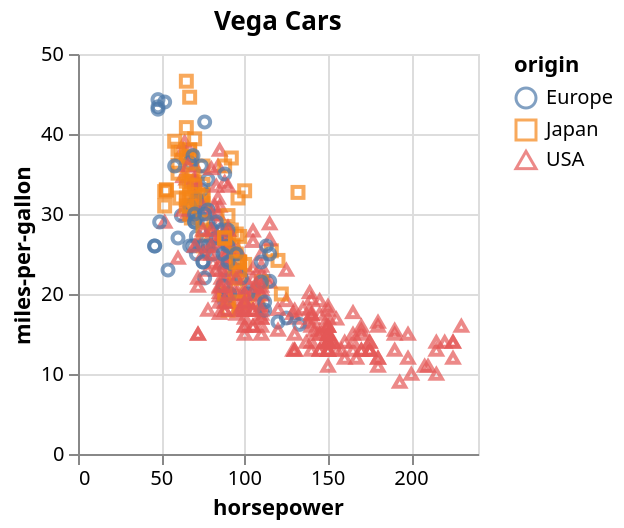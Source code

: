 {"data":{"values":[{"origin":"USA","year":"1982-01-01","acceleration":19.4,"weight-in-lbs":2720,"horsepower":82,"displacement":119,"cylinders":4,"miles-per-gallon":31,"name":"chevy s-10"},{"origin":"USA","year":"1982-01-01","acceleration":18.6,"weight-in-lbs":2625,"horsepower":79,"displacement":120,"cylinders":4,"miles-per-gallon":28,"name":"ford ranger"},{"origin":"USA","year":"1982-01-01","acceleration":11.6,"weight-in-lbs":2295,"horsepower":84,"displacement":135,"cylinders":4,"miles-per-gallon":32,"name":"dodge rampage"},{"origin":"Europe","year":"1982-01-01","acceleration":24.6,"weight-in-lbs":2130,"horsepower":52,"displacement":97,"cylinders":4,"miles-per-gallon":44,"name":"vw pickup"},{"origin":"USA","year":"1982-01-01","acceleration":15.6,"weight-in-lbs":2790,"horsepower":86,"displacement":140,"cylinders":4,"miles-per-gallon":27,"name":"ford mustang gl"},{"origin":"USA","year":"1982-01-01","acceleration":17.3,"weight-in-lbs":2950,"horsepower":90,"displacement":151,"cylinders":4,"miles-per-gallon":27,"name":"chevrolet camaro"},{"origin":"USA","year":"1982-01-01","acceleration":13,"weight-in-lbs":2370,"horsepower":84,"displacement":135,"cylinders":4,"miles-per-gallon":36,"name":"dodge charger 2.2"},{"origin":"Japan","year":"1982-01-01","acceleration":13.9,"weight-in-lbs":2665,"horsepower":96,"displacement":144,"cylinders":4,"miles-per-gallon":32,"name":"toyota celica gt"},{"origin":"USA","year":"1982-01-01","acceleration":14.7,"weight-in-lbs":2835,"horsepower":112,"displacement":232,"cylinders":6,"miles-per-gallon":22,"name":"ford granada l"},{"origin":"USA","year":"1982-01-01","acceleration":14.5,"weight-in-lbs":2585,"horsepower":92,"displacement":156,"cylinders":4,"miles-per-gallon":26,"name":"chrysler lebaron medallion"},{"origin":"USA","year":"1982-01-01","acceleration":17,"weight-in-lbs":3015,"horsepower":85,"displacement":262,"cylinders":6,"miles-per-gallon":38,"name":"oldsmobile cutlass ciera (diesel)"},{"origin":"USA","year":"1982-01-01","acceleration":16.4,"weight-in-lbs":2945,"horsepower":110,"displacement":181,"cylinders":6,"miles-per-gallon":25,"name":"buick century limited"},{"origin":"Japan","year":"1982-01-01","acceleration":16.2,"weight-in-lbs":1995,"horsepower":67,"displacement":91,"cylinders":4,"miles-per-gallon":38,"name":"datsun 310 gx"},{"origin":"Japan","year":"1982-01-01","acceleration":15.7,"weight-in-lbs":1965,"horsepower":67,"displacement":91,"cylinders":4,"miles-per-gallon":32,"name":"honda civic (auto)"},{"origin":"Japan","year":"1982-01-01","acceleration":15,"weight-in-lbs":1965,"horsepower":67,"displacement":91,"cylinders":4,"miles-per-gallon":38,"name":"honda civic"},{"origin":"Japan","year":"1982-01-01","acceleration":16.9,"weight-in-lbs":2245,"horsepower":70,"displacement":108,"cylinders":4,"miles-per-gallon":34,"name":"toyota corolla"},{"origin":"Japan","year":"1982-01-01","acceleration":14.5,"weight-in-lbs":2205,"horsepower":75,"displacement":107,"cylinders":4,"miles-per-gallon":36,"name":"honda Accelerationord"},{"origin":"Japan","year":"1982-01-01","acceleration":14.5,"weight-in-lbs":2160,"horsepower":88,"displacement":120,"cylinders":4,"miles-per-gallon":36,"name":"nissan stanza xe"},{"origin":"USA","year":"1982-01-01","acceleration":17.3,"weight-in-lbs":2125,"horsepower":70,"displacement":98,"cylinders":4,"miles-per-gallon":36,"name":"mercury lynx l"},{"origin":"USA","year":"1982-01-01","acceleration":14.7,"weight-in-lbs":2125,"horsepower":63,"displacement":105,"cylinders":4,"miles-per-gallon":38,"name":"plymouth horizon miser"},{"origin":"Japan","year":"1982-01-01","acceleration":17.6,"weight-in-lbs":1970,"horsepower":68,"displacement":91,"cylinders":4,"miles-per-gallon":31,"name":"mazda glc custom"},{"origin":"Japan","year":"1982-01-01","acceleration":18.2,"weight-in-lbs":2025,"horsepower":68,"displacement":91,"cylinders":4,"miles-per-gallon":37,"name":"mazda glc custom l"},{"origin":"Europe","year":"1982-01-01","acceleration":15.3,"weight-in-lbs":1980,"horsepower":74,"displacement":105,"cylinders":4,"miles-per-gallon":36,"name":"volkswagen rabbit l"},{"origin":"USA","year":"1982-01-01","acceleration":20.5,"weight-in-lbs":3035,"horsepower":"na","displacement":151,"cylinders":4,"miles-per-gallon":23,"name":"amc concord dl"},{"origin":"USA","year":"1982-01-01","acceleration":16.4,"weight-in-lbs":2865,"horsepower":92,"displacement":140,"cylinders":4,"miles-per-gallon":24,"name":"ford fairmont futura"},{"origin":"USA","year":"1982-01-01","acceleration":18,"weight-in-lbs":2735,"horsepower":90,"displacement":151,"cylinders":4,"miles-per-gallon":27,"name":"pontiac phoenix"},{"origin":"USA","year":"1982-01-01","acceleration":16,"weight-in-lbs":2525,"horsepower":84,"displacement":135,"cylinders":4,"miles-per-gallon":29,"name":"dodge aries se"},{"origin":"USA","year":"1982-01-01","acceleration":16.2,"weight-in-lbs":2575,"horsepower":85,"displacement":112,"cylinders":4,"miles-per-gallon":31,"name":"pontiac j2000 se hatchback"},{"origin":"USA","year":"1982-01-01","acceleration":18,"weight-in-lbs":2395,"horsepower":88,"displacement":112,"cylinders":4,"miles-per-gallon":34,"name":"chevrolet cavalier 2-door"},{"origin":"USA","year":"1982-01-01","acceleration":18.6,"weight-in-lbs":2640,"horsepower":88,"displacement":112,"cylinders":4,"miles-per-gallon":27,"name":"chevrolet cavalier wagon"},{"origin":"USA","year":"1982-01-01","acceleration":19.6,"weight-in-lbs":2605,"horsepower":88,"displacement":112,"cylinders":4,"miles-per-gallon":28,"name":"chevrolet cavalier"},{"origin":"USA","year":"1982-01-01","acceleration":16.6,"weight-in-lbs":3465,"horsepower":85,"displacement":225,"cylinders":6,"miles-per-gallon":17.6,"name":"chrysler lebaron salon"},{"origin":"USA","year":"1982-01-01","acceleration":17.1,"weight-in-lbs":3060,"horsepower":88,"displacement":200,"cylinders":6,"miles-per-gallon":20.2,"name":"ford granada gl"},{"origin":"USA","year":"1982-01-01","acceleration":19,"weight-in-lbs":3725,"horsepower":105,"displacement":350,"cylinders":8,"miles-per-gallon":26.6,"name":"oldsmobile cutlass ls"},{"origin":"USA","year":"1982-01-01","acceleration":15.8,"weight-in-lbs":3415,"horsepower":110,"displacement":231,"cylinders":6,"miles-per-gallon":22.4,"name":"buick century"},{"origin":"Japan","year":"1982-01-01","acceleration":13.8,"weight-in-lbs":2930,"horsepower":120,"displacement":146,"cylinders":6,"miles-per-gallon":24.2,"name":"datsun 810 maxima"},{"origin":"Japan","year":"1982-01-01","acceleration":12.6,"weight-in-lbs":2900,"horsepower":116,"displacement":168,"cylinders":6,"miles-per-gallon":25.4,"name":"toyota cressida"},{"origin":"Europe","year":"1982-01-01","acceleration":19.6,"weight-in-lbs":3160,"horsepower":76,"displacement":145,"cylinders":6,"miles-per-gallon":30.7,"name":"volvo diesel"},{"origin":"Europe","year":"1982-01-01","acceleration":15.4,"weight-in-lbs":2800,"horsepower":110,"displacement":121,"cylinders":4,"miles-per-gallon":"na","name":"saab 900s"},{"origin":"Europe","year":"1982-01-01","acceleration":20.4,"weight-in-lbs":3230,"horsepower":80,"displacement":141,"cylinders":4,"miles-per-gallon":28.1,"name":"peugeot 505s turbo diesel"},{"origin":"Japan","year":"1982-01-01","acceleration":18.3,"weight-in-lbs":2635,"horsepower":74,"displacement":120,"cylinders":4,"miles-per-gallon":31.6,"name":"mazda 626"},{"origin":"Japan","year":"1982-01-01","acceleration":14.8,"weight-in-lbs":2615,"horsepower":100,"displacement":119,"cylinders":4,"miles-per-gallon":32.9,"name":"datsun 200sx"},{"origin":"Japan","year":"1982-01-01","acceleration":16.8,"weight-in-lbs":2350,"horsepower":75,"displacement":108,"cylinders":4,"miles-per-gallon":32.4,"name":"toyota corolla"},{"origin":"Japan","year":"1982-01-01","acceleration":14.4,"weight-in-lbs":2210,"horsepower":75,"displacement":107,"cylinders":4,"miles-per-gallon":33.7,"name":"honda prelude"},{"origin":"Europe","year":"1982-01-01","acceleration":15.8,"weight-in-lbs":2320,"horsepower":"na","displacement":100,"cylinders":4,"miles-per-gallon":34.5,"name":"renault 18i"},{"origin":"Europe","year":"1982-01-01","acceleration":14.2,"weight-in-lbs":2190,"horsepower":74,"displacement":105,"cylinders":4,"miles-per-gallon":33,"name":"volkswagen jetta"},{"origin":"USA","year":"1982-01-01","acceleration":20.7,"weight-in-lbs":2380,"horsepower":65,"displacement":98,"cylinders":4,"miles-per-gallon":29.9,"name":"ford escort 2h"},{"origin":"USA","year":"1982-01-01","acceleration":16.2,"weight-in-lbs":2045,"horsepower":65,"displacement":98,"cylinders":4,"miles-per-gallon":34.4,"name":"ford escort 4w"},{"origin":"USA","year":"1982-01-01","acceleration":14.9,"weight-in-lbs":2215,"horsepower":63,"displacement":105,"cylinders":4,"miles-per-gallon":34.7,"name":"plymouth horizon 4"},{"origin":"Japan","year":"1982-01-01","acceleration":16,"weight-in-lbs":1985,"horsepower":68,"displacement":91,"cylinders":4,"miles-per-gallon":34.1,"name":"mazda glc 4"},{"origin":"Japan","year":"1982-01-01","acceleration":17.3,"weight-in-lbs":2050,"horsepower":62,"displacement":89,"cylinders":4,"miles-per-gallon":37.7,"name":"toyota tercel"},{"origin":"Japan","year":"1982-01-01","acceleration":19.4,"weight-in-lbs":1975,"horsepower":65,"displacement":85,"cylinders":4,"miles-per-gallon":37,"name":"datsun 210"},{"origin":"Japan","year":"1982-01-01","acceleration":17.8,"weight-in-lbs":2065,"horsepower":67,"displacement":97,"cylinders":4,"miles-per-gallon":32.3,"name":"subaru"},{"origin":"Japan","year":"1982-01-01","acceleration":16.1,"weight-in-lbs":1760,"horsepower":60,"displacement":81,"cylinders":4,"miles-per-gallon":35.1,"name":"honda civic 1300"},{"origin":"USA","year":"1982-01-01","acceleration":16.4,"weight-in-lbs":1875,"horsepower":64,"displacement":86,"cylinders":4,"miles-per-gallon":39,"name":"plymouth champ"},{"origin":"Japan","year":"1982-01-01","acceleration":16.9,"weight-in-lbs":1755,"horsepower":58,"displacement":79,"cylinders":4,"miles-per-gallon":39.1,"name":"toyota starlet"},{"origin":"USA","year":"1982-01-01","acceleration":12.9,"weight-in-lbs":2385,"horsepower":84,"displacement":135,"cylinders":4,"miles-per-gallon":30,"name":"plymouth reliant"},{"origin":"USA","year":"1982-01-01","acceleration":12.6,"weight-in-lbs":2725,"horsepower":110,"displacement":173,"cylinders":6,"miles-per-gallon":23.5,"name":"chevrolet citation"},{"origin":"USA","year":"1982-01-01","acceleration":14.4,"weight-in-lbs":2620,"horsepower":92,"displacement":156,"cylinders":4,"miles-per-gallon":25.8,"name":"dodge aries wagon (sw)"},{"origin":"USA","year":"1982-01-01","acceleration":16.4,"weight-in-lbs":2635,"horsepower":84,"displacement":151,"cylinders":4,"miles-per-gallon":26.6,"name":"buick skylark"},{"origin":"USA","year":"1982-01-01","acceleration":15.7,"weight-in-lbs":2490,"horsepower":84,"displacement":135,"cylinders":4,"miles-per-gallon":27.2,"name":"plymouth reliant"},{"origin":"Japan","year":"1980-01-01","acceleration":17,"weight-in-lbs":2290,"horsepower":72,"displacement":107,"cylinders":4,"miles-per-gallon":32.4,"name":"honda Accelerationord"},{"origin":"USA","year":"1980-01-01","acceleration":14.3,"weight-in-lbs":2905,"horsepower":"na","displacement":140,"cylinders":4,"miles-per-gallon":23.6,"name":"ford mustang cobra"},{"origin":"Europe","year":"1980-01-01","acceleration":15.1,"weight-in-lbs":2500,"horsepower":88,"displacement":122,"cylinders":4,"miles-per-gallon":35,"name":"triumph tr7 coupe"},{"origin":"Japan","year":"1980-01-01","acceleration":12.5,"weight-in-lbs":2420,"horsepower":100,"displacement":70,"cylinders":3,"miles-per-gallon":23.7,"name":"mazda rx-7 gs"},{"origin":"Japan","year":"1980-01-01","acceleration":11.4,"weight-in-lbs":2910,"horsepower":132,"displacement":168,"cylinders":6,"miles-per-gallon":32.7,"name":"datsun 280-zx"},{"origin":"Europe","year":"1980-01-01","acceleration":15.3,"weight-in-lbs":1845,"horsepower":62,"displacement":89,"cylinders":4,"miles-per-gallon":29.8,"name":"vokswagen rabbit"},{"origin":"Japan","year":"1980-01-01","acceleration":18,"weight-in-lbs":2145,"horsepower":67,"displacement":97,"cylinders":4,"miles-per-gallon":33.8,"name":"subaru dl"},{"origin":"Europe","year":"1980-01-01","acceleration":17.3,"weight-in-lbs":1835,"horsepower":"na","displacement":85,"cylinders":4,"miles-per-gallon":40.9,"name":"renault lecar deluxe"},{"origin":"Japan","year":"1980-01-01","acceleration":13.8,"weight-in-lbs":1850,"horsepower":67,"displacement":91,"cylinders":4,"miles-per-gallon":44.6,"name":"honda civic 1500 gl"},{"origin":"Europe","year":"1980-01-01","acceleration":21.8,"weight-in-lbs":3250,"horsepower":67,"displacement":146,"cylinders":4,"miles-per-gallon":30,"name":"mercedes-benz 240d"},{"origin":"Europe","year":"1980-01-01","acceleration":19.9,"weight-in-lbs":2950,"horsepower":67,"displacement":121,"cylinders":5,"miles-per-gallon":36.4,"name":"audi 5000s (diesel)"},{"origin":"Europe","year":"1980-01-01","acceleration":23.7,"weight-in-lbs":2335,"horsepower":48,"displacement":90,"cylinders":4,"miles-per-gallon":43.4,"name":"vw dasher (diesel)"},{"origin":"Europe","year":"1980-01-01","acceleration":21.7,"weight-in-lbs":2085,"horsepower":48,"displacement":90,"cylinders":4,"miles-per-gallon":44.3,"name":"vw rabbit c (diesel)"},{"origin":"Japan","year":"1980-01-01","acceleration":19.2,"weight-in-lbs":2110,"horsepower":65,"displacement":85,"cylinders":4,"miles-per-gallon":40.8,"name":"datsun 210"},{"origin":"USA","year":"1980-01-01","acceleration":14.4,"weight-in-lbs":2800,"horsepower":105,"displacement":156,"cylinders":4,"miles-per-gallon":27.9,"name":"dodge colt"},{"origin":"Japan","year":"1980-01-01","acceleration":17.9,"weight-in-lbs":2110,"horsepower":65,"displacement":86,"cylinders":4,"miles-per-gallon":46.6,"name":"mazda glc"},{"origin":"Japan","year":"1980-01-01","acceleration":15.2,"weight-in-lbs":2265,"horsepower":75,"displacement":108,"cylinders":4,"miles-per-gallon":32.2,"name":"toyota corolla"},{"origin":"Japan","year":"1980-01-01","acceleration":15,"weight-in-lbs":2434,"horsepower":92,"displacement":119,"cylinders":4,"miles-per-gallon":37,"name":"datsun 510 hatchback"},{"origin":"Japan","year":"1980-01-01","acceleration":17.5,"weight-in-lbs":2542,"horsepower":75,"displacement":120,"cylinders":4,"miles-per-gallon":31.3,"name":"mazda 626"},{"origin":"Japan","year":"1980-01-01","acceleration":15.5,"weight-in-lbs":2711,"horsepower":90,"displacement":134,"cylinders":4,"miles-per-gallon":29.8,"name":"toyota corona liftback"},{"origin":"Europe","year":"1980-01-01","acceleration":15.8,"weight-in-lbs":2188,"horsepower":78,"displacement":97,"cylinders":4,"miles-per-gallon":34.3,"name":"audi 4000"},{"origin":"USA","year":"1980-01-01","acceleration":18.7,"weight-in-lbs":3381,"horsepower":90,"displacement":225,"cylinders":6,"miles-per-gallon":19.1,"name":"dodge aspen"},{"origin":"USA","year":"1980-01-01","acceleration":20.1,"weight-in-lbs":3003,"horsepower":90,"displacement":151,"cylinders":4,"miles-per-gallon":24.3,"name":"amc concord"},{"origin":"USA","year":"1980-01-01","acceleration":18.1,"weight-in-lbs":2870,"horsepower":88,"displacement":140,"cylinders":4,"miles-per-gallon":26.4,"name":"ford fairmont"},{"origin":"USA","year":"1980-01-01","acceleration":16.5,"weight-in-lbs":2678,"horsepower":90,"displacement":151,"cylinders":4,"miles-per-gallon":28,"name":"chevrolet citation"},{"origin":"Japan","year":"1980-01-01","acceleration":16.4,"weight-in-lbs":2019,"horsepower":65,"displacement":86,"cylinders":4,"miles-per-gallon":37.2,"name":"datsun 310"},{"origin":"USA","year":"1980-01-01","acceleration":15.5,"weight-in-lbs":2120,"horsepower":70,"displacement":98,"cylinders":4,"miles-per-gallon":32.1,"name":"chevrolet chevette"},{"origin":"Japan","year":"1980-01-01","acceleration":18.8,"weight-in-lbs":1968,"horsepower":60,"displacement":89,"cylinders":4,"miles-per-gallon":38.1,"name":"toyota corolla tercel"},{"origin":"Europe","year":"1980-01-01","acceleration":14.7,"weight-in-lbs":2144,"horsepower":76,"displacement":98,"cylinders":4,"miles-per-gallon":41.5,"name":"vw rabbit"},{"origin":"USA","year":"1979-01-01","acceleration":13.2,"weight-in-lbs":2556,"horsepower":90,"displacement":151,"cylinders":4,"miles-per-gallon":33.5,"name":"pontiac phoenix"},{"origin":"USA","year":"1979-01-01","acceleration":12.9,"weight-in-lbs":2700,"horsepower":115,"displacement":173,"cylinders":6,"miles-per-gallon":26.8,"name":"oldsmobile omega brougham"},{"origin":"USA","year":"1979-01-01","acceleration":11.3,"weight-in-lbs":2595,"horsepower":115,"displacement":173,"cylinders":6,"miles-per-gallon":28.8,"name":"chevrolet citation"},{"origin":"USA","year":"1979-01-01","acceleration":16,"weight-in-lbs":2670,"horsepower":90,"displacement":151,"cylinders":4,"miles-per-gallon":28.4,"name":"buick skylark limited"},{"origin":"Europe","year":"1979-01-01","acceleration":14.7,"weight-in-lbs":2130,"horsepower":69,"displacement":91,"cylinders":4,"miles-per-gallon":37.3,"name":"fiat strada custom"},{"origin":"Japan","year":"1979-01-01","acceleration":19.2,"weight-in-lbs":2020,"horsepower":65,"displacement":85,"cylinders":4,"miles-per-gallon":31.8,"name":"datsun 210"},{"origin":"USA","year":"1979-01-01","acceleration":14.9,"weight-in-lbs":2150,"horsepower":70,"displacement":105,"cylinders":4,"miles-per-gallon":34.5,"name":"plymouth horizon tc3"},{"origin":"USA","year":"1979-01-01","acceleration":13.2,"weight-in-lbs":2200,"horsepower":70,"displacement":105,"cylinders":4,"miles-per-gallon":34.2,"name":"plymouth horizon"},{"origin":"USA","year":"1979-01-01","acceleration":22.2,"weight-in-lbs":3420,"horsepower":90,"displacement":260,"cylinders":8,"miles-per-gallon":23.9,"name":"oldsmobile cutlass salon brougham"},{"origin":"Europe","year":"1979-01-01","acceleration":24.8,"weight-in-lbs":3190,"horsepower":71,"displacement":141,"cylinders":4,"miles-per-gallon":27.2,"name":"peugeot 504"},{"origin":"USA","year":"1979-01-01","acceleration":17.4,"weight-in-lbs":3900,"horsepower":125,"displacement":350,"cylinders":8,"miles-per-gallon":23,"name":"cadillac eldorado"},{"origin":"Europe","year":"1979-01-01","acceleration":20.1,"weight-in-lbs":3530,"horsepower":77,"displacement":183,"cylinders":5,"miles-per-gallon":25.4,"name":"mercedes benz 300d"},{"origin":"USA","year":"1979-01-01","acceleration":15,"weight-in-lbs":2670,"horsepower":80,"displacement":121,"cylinders":4,"miles-per-gallon":27.4,"name":"amc spirit dl"},{"origin":"USA","year":"1979-01-01","acceleration":14.4,"weight-in-lbs":1915,"horsepower":80,"displacement":98,"cylinders":4,"miles-per-gallon":35.7,"name":"dodge colt hatchback custom"},{"origin":"Japan","year":"1979-01-01","acceleration":15.2,"weight-in-lbs":1975,"horsepower":65,"displacement":86,"cylinders":4,"miles-per-gallon":34.1,"name":"maxda glc deluxe"},{"origin":"Europe","year":"1979-01-01","acceleration":14,"weight-in-lbs":1925,"horsepower":71,"displacement":89,"cylinders":4,"miles-per-gallon":31.9,"name":"vw rabbit custom"},{"origin":"USA","year":"1979-01-01","acceleration":13,"weight-in-lbs":3940,"horsepower":150,"displacement":360,"cylinders":8,"miles-per-gallon":18.5,"name":"chrysler lebaron town @ country (sw)"},{"origin":"USA","year":"1979-01-01","acceleration":15,"weight-in-lbs":3605,"horsepower":125,"displacement":267,"cylinders":8,"miles-per-gallon":19.2,"name":"chevrolet malibu classic (sw)"},{"origin":"USA","year":"1979-01-01","acceleration":14.3,"weight-in-lbs":4054,"horsepower":142,"displacement":351,"cylinders":8,"miles-per-gallon":15.5,"name":"ford country squire (sw)"},{"origin":"USA","year":"1979-01-01","acceleration":14.9,"weight-in-lbs":4360,"horsepower":155,"displacement":350,"cylinders":8,"miles-per-gallon":16.9,"name":"buick estate wagon (sw)"},{"origin":"USA","year":"1979-01-01","acceleration":15.2,"weight-in-lbs":3830,"horsepower":135,"displacement":318,"cylinders":8,"miles-per-gallon":18.2,"name":"dodge st. regis"},{"origin":"USA","year":"1979-01-01","acceleration":13.2,"weight-in-lbs":3955,"horsepower":138,"displacement":351,"cylinders":8,"miles-per-gallon":16.5,"name":"mercury grand marquis"},{"origin":"USA","year":"1979-01-01","acceleration":13.4,"weight-in-lbs":3725,"horsepower":129,"displacement":302,"cylinders":8,"miles-per-gallon":17.6,"name":"ford ltd landau"},{"origin":"USA","year":"1979-01-01","acceleration":15.4,"weight-in-lbs":3840,"horsepower":130,"displacement":305,"cylinders":8,"miles-per-gallon":17,"name":"chevrolet caprice classic"},{"origin":"USA","year":"1979-01-01","acceleration":16.6,"weight-in-lbs":3360,"horsepower":110,"displacement":225,"cylinders":6,"miles-per-gallon":20.6,"name":"dodge aspen 6"},{"origin":"USA","year":"1979-01-01","acceleration":18.2,"weight-in-lbs":3265,"horsepower":90,"displacement":232,"cylinders":6,"miles-per-gallon":20.2,"name":"amc concord dl 6"},{"origin":"USA","year":"1979-01-01","acceleration":17.3,"weight-in-lbs":2890,"horsepower":88,"displacement":140,"cylinders":4,"miles-per-gallon":22.3,"name":"ford fairmont 4"},{"origin":"USA","year":"1979-01-01","acceleration":18.2,"weight-in-lbs":2990,"horsepower":85,"displacement":200,"cylinders":6,"miles-per-gallon":19.8,"name":"mercury zephyr 6"},{"origin":"USA","year":"1979-01-01","acceleration":15.4,"weight-in-lbs":3245,"horsepower":115,"displacement":231,"cylinders":6,"miles-per-gallon":21.5,"name":"pontiac lemans v6"},{"origin":"Japan","year":"1978-01-01","acceleration":16.6,"weight-in-lbs":2135,"horsepower":68,"displacement":98,"cylinders":4,"miles-per-gallon":29.5,"name":"honda Accelerationord lx"},{"origin":"Europe","year":"1978-01-01","acceleration":14.9,"weight-in-lbs":1990,"horsepower":71,"displacement":89,"cylinders":4,"miles-per-gallon":31.5,"name":"volkswagen scirocco"},{"origin":"Europe","year":"1978-01-01","acceleration":15.8,"weight-in-lbs":3410,"horsepower":133,"displacement":163,"cylinders":6,"miles-per-gallon":16.2,"name":"peugeot 604sl"},{"origin":"Europe","year":"1978-01-01","acceleration":15.7,"weight-in-lbs":2795,"horsepower":115,"displacement":121,"cylinders":4,"miles-per-gallon":21.6,"name":"saab 99gle"},{"origin":"Europe","year":"1978-01-01","acceleration":13.6,"weight-in-lbs":3140,"horsepower":125,"displacement":163,"cylinders":6,"miles-per-gallon":17,"name":"volvo 264gl"},{"origin":"Europe","year":"1978-01-01","acceleration":15.9,"weight-in-lbs":2830,"horsepower":103,"displacement":131,"cylinders":5,"miles-per-gallon":20.3,"name":"audi 5000"},{"origin":"Japan","year":"1978-01-01","acceleration":14.9,"weight-in-lbs":2405,"horsepower":97,"displacement":119,"cylinders":4,"miles-per-gallon":23.9,"name":"datsun 200-sx"},{"origin":"USA","year":"1978-01-01","acceleration":17.6,"weight-in-lbs":2855,"horsepower":85,"displacement":151,"cylinders":4,"miles-per-gallon":23.8,"name":"oldsmobile starfire sx"},{"origin":"USA","year":"1978-01-01","acceleration":16.7,"weight-in-lbs":2745,"horsepower":105,"displacement":156,"cylinders":4,"miles-per-gallon":23.2,"name":"plymouth sapporo"},{"origin":"Japan","year":"1978-01-01","acceleration":14.8,"weight-in-lbs":2515,"horsepower":95,"displacement":134,"cylinders":4,"miles-per-gallon":21.1,"name":"toyota celica gt liftback"},{"origin":"USA","year":"1978-01-01","acceleration":14.5,"weight-in-lbs":2230,"horsepower":75,"displacement":105,"cylinders":4,"miles-per-gallon":30.9,"name":"dodge omni"},{"origin":"Japan","year":"1978-01-01","acceleration":14.7,"weight-in-lbs":2300,"horsepower":97,"displacement":119,"cylinders":4,"miles-per-gallon":27.2,"name":"datsun 510"},{"origin":"Japan","year":"1978-01-01","acceleration":14.2,"weight-in-lbs":2560,"horsepower":95,"displacement":134,"cylinders":4,"miles-per-gallon":27.5,"name":"toyota corona"},{"origin":"USA","year":"1978-01-01","acceleration":16.5,"weight-in-lbs":2155,"horsepower":68,"displacement":98,"cylinders":4,"miles-per-gallon":30,"name":"chevrolet chevette"},{"origin":"USA","year":"1978-01-01","acceleration":13.7,"weight-in-lbs":4080,"horsepower":140,"displacement":318,"cylinders":8,"miles-per-gallon":17.5,"name":"dodge magnum xe"},{"origin":"USA","year":"1978-01-01","acceleration":11.2,"weight-in-lbs":3205,"horsepower":139,"displacement":302,"cylinders":8,"miles-per-gallon":18.1,"name":"ford futura"},{"origin":"USA","year":"1978-01-01","acceleration":13.4,"weight-in-lbs":3445,"horsepower":165,"displacement":231,"cylinders":6,"miles-per-gallon":17.7,"name":"buick regal sport coupe (turbo)"},{"origin":"USA","year":"1978-01-01","acceleration":13.2,"weight-in-lbs":3425,"horsepower":145,"displacement":305,"cylinders":8,"miles-per-gallon":19.2,"name":"chevrolet monte carlo landau"},{"origin":"USA","year":"1978-01-01","acceleration":15.1,"weight-in-lbs":3410,"horsepower":120,"displacement":258,"cylinders":6,"miles-per-gallon":18.1,"name":"amc concord d/l"},{"origin":"USA","year":"1978-01-01","acceleration":18.7,"weight-in-lbs":3620,"horsepower":110,"displacement":225,"cylinders":6,"miles-per-gallon":18.6,"name":"dodge aspen"},{"origin":"USA","year":"1978-01-01","acceleration":16.7,"weight-in-lbs":3070,"horsepower":85,"displacement":200,"cylinders":6,"miles-per-gallon":20.8,"name":"mercury zephyr"},{"origin":"USA","year":"1978-01-01","acceleration":15.8,"weight-in-lbs":3380,"horsepower":105,"displacement":231,"cylinders":6,"miles-per-gallon":20.6,"name":"buick century special"},{"origin":"USA","year":"1978-01-01","acceleration":17.2,"weight-in-lbs":3210,"horsepower":90,"displacement":232,"cylinders":6,"miles-per-gallon":19.4,"name":"amc concord"},{"origin":"USA","year":"1978-01-01","acceleration":17.2,"weight-in-lbs":3430,"horsepower":100,"displacement":225,"cylinders":6,"miles-per-gallon":20.5,"name":"plymouth volare"},{"origin":"USA","year":"1978-01-01","acceleration":15.4,"weight-in-lbs":2720,"horsepower":88,"displacement":140,"cylinders":4,"miles-per-gallon":25.1,"name":"ford fairmont (man)"},{"origin":"USA","year":"1978-01-01","acceleration":15.8,"weight-in-lbs":2965,"horsepower":85,"displacement":200,"cylinders":6,"miles-per-gallon":20.2,"name":"ford fairmont (auto)"},{"origin":"USA","year":"1978-01-01","acceleration":18.2,"weight-in-lbs":3155,"horsepower":95,"displacement":200,"cylinders":6,"miles-per-gallon":20.5,"name":"chevrolet malibu"},{"origin":"USA","year":"1978-01-01","acceleration":19.2,"weight-in-lbs":3535,"horsepower":105,"displacement":231,"cylinders":6,"miles-per-gallon":19.2,"name":"pontiac phoenix lj"},{"origin":"USA","year":"1978-01-01","acceleration":12.8,"weight-in-lbs":3570,"horsepower":139,"displacement":302,"cylinders":8,"miles-per-gallon":20.2,"name":"mercury monarch ghia"},{"origin":"USA","year":"1978-01-01","acceleration":13.2,"weight-in-lbs":3735,"horsepower":140,"displacement":318,"cylinders":8,"miles-per-gallon":19.4,"name":"dodge diplomat"},{"origin":"USA","year":"1978-01-01","acceleration":15.5,"weight-in-lbs":3365,"horsepower":110,"displacement":260,"cylinders":8,"miles-per-gallon":19.9,"name":"oldsmobile cutlass salon brougham"},{"origin":"Japan","year":"1978-01-01","acceleration":16.4,"weight-in-lbs":1800,"horsepower":60,"displacement":91,"cylinders":4,"miles-per-gallon":36.1,"name":"honda civic cvcc"},{"origin":"Japan","year":"1978-01-01","acceleration":18.6,"weight-in-lbs":2070,"horsepower":70,"displacement":85,"cylinders":4,"miles-per-gallon":39.4,"name":"datsun b210 gx"},{"origin":"Japan","year":"1978-01-01","acceleration":19.4,"weight-in-lbs":1985,"horsepower":52,"displacement":78,"cylinders":4,"miles-per-gallon":32.8,"name":"mazda glc deluxe"},{"origin":"USA","year":"1978-01-01","acceleration":14.4,"weight-in-lbs":1800,"horsepower":66,"displacement":98,"cylinders":4,"miles-per-gallon":36.1,"name":"ford fiesta"},{"origin":"Europe","year":"1978-01-01","acceleration":21.5,"weight-in-lbs":1985,"horsepower":48,"displacement":90,"cylinders":4,"miles-per-gallon":43.1,"name":"volkswagen rabbit custom diesel"},{"origin":"Japan","year":"1977-01-01","acceleration":13.5,"weight-in-lbs":2720,"horsepower":110,"displacement":80,"cylinders":3,"miles-per-gallon":21.5,"name":"mazda rx-4"},{"origin":"Europe","year":"1977-01-01","acceleration":12.8,"weight-in-lbs":2600,"horsepower":110,"displacement":121,"cylinders":4,"miles-per-gallon":21.5,"name":"bmw 320i"},{"origin":"Japan","year":"1977-01-01","acceleration":14.5,"weight-in-lbs":2815,"horsepower":97,"displacement":146,"cylinders":6,"miles-per-gallon":22,"name":"datsun 810"},{"origin":"Europe","year":"1977-01-01","acceleration":14.1,"weight-in-lbs":2190,"horsepower":78,"displacement":97,"cylinders":4,"miles-per-gallon":30.5,"name":"volkswagen dasher"},{"origin":"Japan","year":"1977-01-01","acceleration":16.4,"weight-in-lbs":1985,"horsepower":67,"displacement":97,"cylinders":4,"miles-per-gallon":30,"name":"subaru dl"},{"origin":"USA","year":"1977-01-01","acceleration":15.9,"weight-in-lbs":2075,"horsepower":83,"displacement":98,"cylinders":4,"miles-per-gallon":33.5,"name":"dodge colt m/m"},{"origin":"USA","year":"1977-01-01","acceleration":17,"weight-in-lbs":2051,"horsepower":63,"displacement":98,"cylinders":4,"miles-per-gallon":30.5,"name":"chevrolet chevette"},{"origin":"USA","year":"1977-01-01","acceleration":15.8,"weight-in-lbs":2755,"horsepower":89,"displacement":140,"cylinders":4,"miles-per-gallon":25.5,"name":"ford mustang ii 2+2"},{"origin":"Japan","year":"1977-01-01","acceleration":18.2,"weight-in-lbs":2265,"horsepower":75,"displacement":97,"cylinders":4,"miles-per-gallon":26,"name":"toyota corolla liftback"},{"origin":"USA","year":"1977-01-01","acceleration":16,"weight-in-lbs":2740,"horsepower":88,"displacement":151,"cylinders":4,"miles-per-gallon":24.5,"name":"pontiac sunbird coupe"},{"origin":"Europe","year":"1977-01-01","acceleration":14.5,"weight-in-lbs":1940,"horsepower":78,"displacement":97,"cylinders":4,"miles-per-gallon":29,"name":"volkswagen rabbit custom"},{"origin":"USA","year":"1977-01-01","acceleration":14.5,"weight-in-lbs":4335,"horsepower":149,"displacement":351,"cylinders":8,"miles-per-gallon":16,"name":"ford thunderbird"},{"origin":"USA","year":"1977-01-01","acceleration":12.2,"weight-in-lbs":4325,"horsepower":190,"displacement":400,"cylinders":8,"miles-per-gallon":15.5,"name":"chrysler cordoba"},{"origin":"USA","year":"1977-01-01","acceleration":11.4,"weight-in-lbs":4165,"horsepower":170,"displacement":350,"cylinders":8,"miles-per-gallon":15.5,"name":"chevrolet monte carlo landau"},{"origin":"USA","year":"1977-01-01","acceleration":11.1,"weight-in-lbs":4220,"horsepower":180,"displacement":400,"cylinders":8,"miles-per-gallon":16,"name":"pontiac grand prix lj"},{"origin":"USA","year":"1977-01-01","acceleration":19,"weight-in-lbs":3525,"horsepower":98,"displacement":250,"cylinders":6,"miles-per-gallon":18.5,"name":"ford granada"},{"origin":"USA","year":"1977-01-01","acceleration":17.7,"weight-in-lbs":3630,"horsepower":100,"displacement":225,"cylinders":6,"miles-per-gallon":19,"name":"plymouth volare custom"},{"origin":"USA","year":"1977-01-01","acceleration":16.9,"weight-in-lbs":3425,"horsepower":105,"displacement":231,"cylinders":6,"miles-per-gallon":20.5,"name":"buick skylark"},{"origin":"USA","year":"1977-01-01","acceleration":16.4,"weight-in-lbs":3520,"horsepower":110,"displacement":250,"cylinders":6,"miles-per-gallon":17.5,"name":"chevrolet concours"},{"origin":"USA","year":"1977-01-01","acceleration":14.9,"weight-in-lbs":4295,"horsepower":130,"displacement":302,"cylinders":8,"miles-per-gallon":15,"name":"mercury cougar brougham"},{"origin":"USA","year":"1977-01-01","acceleration":13.7,"weight-in-lbs":4140,"horsepower":145,"displacement":318,"cylinders":8,"miles-per-gallon":15.5,"name":"dodge monaco brougham"},{"origin":"USA","year":"1977-01-01","acceleration":19,"weight-in-lbs":4060,"horsepower":110,"displacement":260,"cylinders":8,"miles-per-gallon":17,"name":"oldsmobile cutlass supreme"},{"origin":"USA","year":"1977-01-01","acceleration":12.5,"weight-in-lbs":3880,"horsepower":145,"displacement":305,"cylinders":8,"miles-per-gallon":17.5,"name":"chevrolet caprice classic"},{"origin":"Japan","year":"1977-01-01","acceleration":16.8,"weight-in-lbs":1945,"horsepower":70,"displacement":85,"cylinders":4,"miles-per-gallon":33.5,"name":"datsun f-10 hatchback"},{"origin":"USA","year":"1977-01-01","acceleration":15.5,"weight-in-lbs":2300,"horsepower":96,"displacement":122,"cylinders":4,"miles-per-gallon":25.5,"name":"plymouth arrow gs"},{"origin":"Europe","year":"1977-01-01","acceleration":18.6,"weight-in-lbs":1825,"horsepower":58,"displacement":79,"cylinders":4,"miles-per-gallon":36,"name":"renault 5 gtl"},{"origin":"USA","year":"1977-01-01","acceleration":14.8,"weight-in-lbs":2155,"horsepower":80,"displacement":111,"cylinders":4,"miles-per-gallon":30,"name":"buick opel isuzu deluxe"},{"origin":"Japan","year":"1977-01-01","acceleration":18.5,"weight-in-lbs":2045,"horsepower":68,"displacement":98,"cylinders":4,"miles-per-gallon":31.5,"name":"honda Accelerationord cvcc"},{"origin":"USA","year":"1976-01-01","acceleration":14,"weight-in-lbs":3755,"horsepower":150,"displacement":318,"cylinders":8,"miles-per-gallon":13,"name":"dodge d100"},{"origin":"USA","year":"1976-01-01","acceleration":15,"weight-in-lbs":3870,"horsepower":130,"displacement":302,"cylinders":8,"miles-per-gallon":13,"name":"ford f108"},{"origin":"USA","year":"1976-01-01","acceleration":12,"weight-in-lbs":4055,"horsepower":145,"displacement":350,"cylinders":8,"miles-per-gallon":13,"name":"chevy c10"},{"origin":"USA","year":"1976-01-01","acceleration":12.1,"weight-in-lbs":4380,"horsepower":180,"displacement":350,"cylinders":8,"miles-per-gallon":16.5,"name":"cadillac seville"},{"origin":"Europe","year":"1976-01-01","acceleration":16.7,"weight-in-lbs":3820,"horsepower":120,"displacement":168,"cylinders":6,"miles-per-gallon":16.5,"name":"mercedes-benz 280s"},{"origin":"Japan","year":"1976-01-01","acceleration":15.5,"weight-in-lbs":2930,"horsepower":108,"displacement":156,"cylinders":6,"miles-per-gallon":19,"name":"toyota mark ii"},{"origin":"Europe","year":"1976-01-01","acceleration":21.9,"weight-in-lbs":3270,"horsepower":88,"displacement":120,"cylinders":4,"miles-per-gallon":19,"name":"peugeot 504"},{"origin":"USA","year":"1976-01-01","acceleration":13.2,"weight-in-lbs":3940,"horsepower":150,"displacement":318,"cylinders":8,"miles-per-gallon":13,"name":"plymouth volare premier v8"},{"origin":"Europe","year":"1976-01-01","acceleration":15.7,"weight-in-lbs":3150,"horsepower":102,"displacement":130,"cylinders":4,"miles-per-gallon":20,"name":"volvo 245"},{"origin":"USA","year":"1976-01-01","acceleration":13.6,"weight-in-lbs":2565,"horsepower":72,"displacement":140,"cylinders":4,"miles-per-gallon":26.5,"name":"ford pinto"},{"origin":"Japan","year":"1976-01-01","acceleration":16.4,"weight-in-lbs":2155,"horsepower":75,"displacement":97,"cylinders":4,"miles-per-gallon":28,"name":"toyota corolla"},{"origin":"Japan","year":"1976-01-01","acceleration":17,"weight-in-lbs":1990,"horsepower":70,"displacement":85,"cylinders":4,"miles-per-gallon":32,"name":"datsun b-210"},{"origin":"Europe","year":"1976-01-01","acceleration":12.2,"weight-in-lbs":1825,"horsepower":71,"displacement":97,"cylinders":4,"miles-per-gallon":29.5,"name":"volkswagen rabbit"},{"origin":"USA","year":"1976-01-01","acceleration":17.8,"weight-in-lbs":3193,"horsepower":95,"displacement":258,"cylinders":6,"miles-per-gallon":17.5,"name":"amc pacer d/l"},{"origin":"USA","year":"1976-01-01","acceleration":16.2,"weight-in-lbs":3645,"horsepower":110,"displacement":250,"cylinders":6,"miles-per-gallon":18.5,"name":"pontiac ventura sj"},{"origin":"USA","year":"1976-01-01","acceleration":21,"weight-in-lbs":3574,"horsepower":78,"displacement":250,"cylinders":6,"miles-per-gallon":18,"name":"ford granada ghia"},{"origin":"USA","year":"1976-01-01","acceleration":17.7,"weight-in-lbs":3651,"horsepower":100,"displacement":225,"cylinders":6,"miles-per-gallon":20,"name":"dodge aspen se"},{"origin":"Japan","year":"1976-01-01","acceleration":17.4,"weight-in-lbs":1795,"horsepower":53,"displacement":91,"cylinders":4,"miles-per-gallon":33,"name":"honda civic"},{"origin":"Europe","year":"1976-01-01","acceleration":14.2,"weight-in-lbs":1937,"horsepower":70,"displacement":90,"cylinders":4,"miles-per-gallon":29,"name":"vw rabbit"},{"origin":"USA","year":"1976-01-01","acceleration":22.1,"weight-in-lbs":2164,"horsepower":60,"displacement":98,"cylinders":4,"miles-per-gallon":24.5,"name":"chevrolet woody"},{"origin":"USA","year":"1976-01-01","acceleration":22.2,"weight-in-lbs":2035,"horsepower":52,"displacement":85,"cylinders":4,"miles-per-gallon":29,"name":"chevrolet chevette"},{"origin":"USA","year":"1976-01-01","acceleration":17.6,"weight-in-lbs":3085,"horsepower":90,"displacement":232,"cylinders":6,"miles-per-gallon":22.5,"name":"amc hornet"},{"origin":"USA","year":"1976-01-01","acceleration":17.6,"weight-in-lbs":3012,"horsepower":81,"displacement":200,"cylinders":6,"miles-per-gallon":24,"name":"ford maverick"},{"origin":"USA","year":"1976-01-01","acceleration":14.5,"weight-in-lbs":3353,"horsepower":105,"displacement":250,"cylinders":6,"miles-per-gallon":22,"name":"chevrolet nova"},{"origin":"USA","year":"1976-01-01","acceleration":15.4,"weight-in-lbs":3233,"horsepower":100,"displacement":225,"cylinders":6,"miles-per-gallon":22,"name":"plymouth valiant"},{"origin":"USA","year":"1976-01-01","acceleration":12.8,"weight-in-lbs":4215,"horsepower":152,"displacement":351,"cylinders":8,"miles-per-gallon":14.5,"name":"ford gran torino"},{"origin":"USA","year":"1976-01-01","acceleration":13.9,"weight-in-lbs":3962,"horsepower":120,"displacement":304,"cylinders":8,"miles-per-gallon":15.5,"name":"amc matador"},{"origin":"USA","year":"1976-01-01","acceleration":13,"weight-in-lbs":4190,"horsepower":150,"displacement":318,"cylinders":8,"miles-per-gallon":16,"name":"dodge coronet brougham"},{"origin":"USA","year":"1976-01-01","acceleration":13,"weight-in-lbs":4215,"horsepower":140,"displacement":305,"cylinders":8,"miles-per-gallon":17.5,"name":"chevrolet chevelle malibu classic"},{"origin":"Europe","year":"1976-01-01","acceleration":15.3,"weight-in-lbs":2202,"horsepower":83,"displacement":101,"cylinders":4,"miles-per-gallon":27,"name":"renault 12tl"},{"origin":"USA","year":"1976-01-01","acceleration":17.7,"weight-in-lbs":2255,"horsepower":79,"displacement":98,"cylinders":4,"miles-per-gallon":26,"name":"dodge colt"},{"origin":"USA","year":"1976-01-01","acceleration":14.9,"weight-in-lbs":2572,"horsepower":92,"displacement":140,"cylinders":4,"miles-per-gallon":25,"name":"capri ii"},{"origin":"Europe","year":"1976-01-01","acceleration":16.9,"weight-in-lbs":2220,"horsepower":81,"displacement":116,"cylinders":4,"miles-per-gallon":25,"name":"opel 1900"},{"origin":"Europe","year":"1976-01-01","acceleration":15.5,"weight-in-lbs":2464,"horsepower":86,"displacement":107,"cylinders":4,"miles-per-gallon":28,"name":"fiat 131"},{"origin":"Japan","year":"1975-01-01","acceleration":17.5,"weight-in-lbs":1795,"horsepower":53,"displacement":91,"cylinders":4,"miles-per-gallon":33,"name":"honda civic cvcc"},{"origin":"Europe","year":"1975-01-01","acceleration":13.5,"weight-in-lbs":2671,"horsepower":115,"displacement":121,"cylinders":4,"miles-per-gallon":25,"name":"saab 99le"},{"origin":"Europe","year":"1975-01-01","acceleration":14.5,"weight-in-lbs":2945,"horsepower":98,"displacement":121,"cylinders":4,"miles-per-gallon":22,"name":"volvo 244dl"},{"origin":"Europe","year":"1975-01-01","acceleration":17,"weight-in-lbs":2957,"horsepower":88,"displacement":120,"cylinders":4,"miles-per-gallon":23,"name":"peugeot 504"},{"origin":"Europe","year":"1975-01-01","acceleration":15,"weight-in-lbs":2694,"horsepower":95,"displacement":115,"cylinders":4,"miles-per-gallon":23,"name":"audi 100ls"},{"origin":"USA","year":"1975-01-01","acceleration":17,"weight-in-lbs":3211,"horsepower":90,"displacement":232,"cylinders":6,"miles-per-gallon":19,"name":"amc pacer"},{"origin":"Europe","year":"1975-01-01","acceleration":14,"weight-in-lbs":1937,"horsepower":70,"displacement":90,"cylinders":4,"miles-per-gallon":29,"name":"volkswagen rabbit"},{"origin":"USA","year":"1975-01-01","acceleration":14.5,"weight-in-lbs":2984,"horsepower":97,"displacement":171,"cylinders":6,"miles-per-gallon":18,"name":"ford pinto"},{"origin":"Japan","year":"1975-01-01","acceleration":17,"weight-in-lbs":2545,"horsepower":97,"displacement":119,"cylinders":4,"miles-per-gallon":24,"name":"datsun 710"},{"origin":"Europe","year":"1975-01-01","acceleration":16.5,"weight-in-lbs":2223,"horsepower":71,"displacement":90,"cylinders":4,"miles-per-gallon":25,"name":"volkswagen dasher"},{"origin":"Japan","year":"1975-01-01","acceleration":13.5,"weight-in-lbs":2702,"horsepower":96,"displacement":134,"cylinders":4,"miles-per-gallon":24,"name":"toyota corona"},{"origin":"USA","year":"1975-01-01","acceleration":18.5,"weight-in-lbs":2592,"horsepower":78,"displacement":140,"cylinders":4,"miles-per-gallon":23,"name":"pontiac astro"},{"origin":"USA","year":"1975-01-01","acceleration":16,"weight-in-lbs":2914,"horsepower":100,"displacement":232,"cylinders":6,"miles-per-gallon":20,"name":"amc gremlin"},{"origin":"USA","year":"1975-01-01","acceleration":17,"weight-in-lbs":2639,"horsepower":83,"displacement":140,"cylinders":4,"miles-per-gallon":23,"name":"ford pinto"},{"origin":"Japan","year":"1975-01-01","acceleration":16,"weight-in-lbs":2171,"horsepower":75,"displacement":97,"cylinders":4,"miles-per-gallon":29,"name":"toyota corolla"},{"origin":"USA","year":"1975-01-01","acceleration":12,"weight-in-lbs":3169,"horsepower":129,"displacement":302,"cylinders":8,"miles-per-gallon":13,"name":"ford mustang ii"},{"origin":"USA","year":"1975-01-01","acceleration":13.5,"weight-in-lbs":3221,"horsepower":110,"displacement":262,"cylinders":8,"miles-per-gallon":20,"name":"chevrolet monza 2+2"},{"origin":"USA","year":"1975-01-01","acceleration":15,"weight-in-lbs":3039,"horsepower":110,"displacement":231,"cylinders":6,"miles-per-gallon":21,"name":"buick skyhawk"},{"origin":"USA","year":"1975-01-01","acceleration":19,"weight-in-lbs":3785,"horsepower":95,"displacement":225,"cylinders":6,"miles-per-gallon":18,"name":"plymouth fury"},{"origin":"USA","year":"1975-01-01","acceleration":19,"weight-in-lbs":3730,"horsepower":110,"displacement":258,"cylinders":6,"miles-per-gallon":15,"name":"amc matador"},{"origin":"USA","year":"1975-01-01","acceleration":18.5,"weight-in-lbs":3897,"horsepower":105,"displacement":250,"cylinders":6,"miles-per-gallon":16,"name":"chevroelt chevelle malibu"},{"origin":"USA","year":"1975-01-01","acceleration":21,"weight-in-lbs":3907,"horsepower":110,"displacement":231,"cylinders":6,"miles-per-gallon":17,"name":"buick century"},{"origin":"USA","year":"1975-01-01","acceleration":13.5,"weight-in-lbs":4657,"horsepower":148,"displacement":351,"cylinders":8,"miles-per-gallon":14,"name":"ford ltd"},{"origin":"USA","year":"1975-01-01","acceleration":14.5,"weight-in-lbs":4498,"horsepower":150,"displacement":318,"cylinders":8,"miles-per-gallon":16,"name":"plymouth grand fury"},{"origin":"USA","year":"1975-01-01","acceleration":14,"weight-in-lbs":4440,"horsepower":145,"displacement":350,"cylinders":8,"miles-per-gallon":15,"name":"chevrolet bel air"},{"origin":"USA","year":"1975-01-01","acceleration":11.5,"weight-in-lbs":4668,"horsepower":170,"displacement":400,"cylinders":8,"miles-per-gallon":16,"name":"pontiac catalina"},{"origin":"USA","year":"1975-01-01","acceleration":19.5,"weight-in-lbs":3158,"horsepower":72,"displacement":250,"cylinders":6,"miles-per-gallon":15,"name":"ford maverick"},{"origin":"USA","year":"1975-01-01","acceleration":21,"weight-in-lbs":3432,"horsepower":72,"displacement":250,"cylinders":6,"miles-per-gallon":15,"name":"mercury monarch"},{"origin":"USA","year":"1975-01-01","acceleration":16,"weight-in-lbs":3459,"horsepower":105,"displacement":250,"cylinders":6,"miles-per-gallon":18,"name":"chevrolet nova"},{"origin":"USA","year":"1975-01-01","acceleration":16,"weight-in-lbs":3264,"horsepower":95,"displacement":225,"cylinders":6,"miles-per-gallon":19,"name":"plymouth valiant custom"},{"origin":"Europe","year":"1974-01-01","acceleration":16,"weight-in-lbs":2000,"horsepower":67,"displacement":79,"cylinders":4,"miles-per-gallon":31,"name":"fiat x1.9"},{"origin":"Japan","year":"1974-01-01","acceleration":15.5,"weight-in-lbs":2391,"horsepower":93,"displacement":108,"cylinders":4,"miles-per-gallon":26,"name":"subaru"},{"origin":"Japan","year":"1974-01-01","acceleration":15,"weight-in-lbs":2489,"horsepower":97,"displacement":120,"cylinders":4,"miles-per-gallon":24,"name":"honda civic"},{"origin":"Europe","year":"1974-01-01","acceleration":14,"weight-in-lbs":2246,"horsepower":75,"displacement":116,"cylinders":4,"miles-per-gallon":26,"name":"fiat 124 tc"},{"origin":"Europe","year":"1974-01-01","acceleration":15.5,"weight-in-lbs":2108,"horsepower":75,"displacement":90,"cylinders":4,"miles-per-gallon":24,"name":"fiat 128"},{"origin":"USA","year":"1974-01-01","acceleration":14.5,"weight-in-lbs":2125,"horsepower":75,"displacement":90,"cylinders":4,"miles-per-gallon":28,"name":"dodge colt"},{"origin":"Japan","year":"1974-01-01","acceleration":19,"weight-in-lbs":2003,"horsepower":61,"displacement":83,"cylinders":4,"miles-per-gallon":32,"name":"datsun 710"},{"origin":"Japan","year":"1974-01-01","acceleration":16.5,"weight-in-lbs":1649,"horsepower":52,"displacement":76,"cylinders":4,"miles-per-gallon":31,"name":"toyota corona"},{"origin":"Europe","year":"1974-01-01","acceleration":14.5,"weight-in-lbs":2300,"horsepower":78,"displacement":97,"cylinders":4,"miles-per-gallon":26,"name":"opel manta"},{"origin":"Europe","year":"1974-01-01","acceleration":15.5,"weight-in-lbs":1963,"horsepower":67,"displacement":79,"cylinders":4,"miles-per-gallon":26,"name":"volkswagen dasher"},{"origin":"Europe","year":"1974-01-01","acceleration":16.5,"weight-in-lbs":2219,"horsepower":83,"displacement":98,"cylinders":4,"miles-per-gallon":29,"name":"audi fox"},{"origin":"USA","year":"1974-01-01","acceleration":15.5,"weight-in-lbs":4257,"horsepower":150,"displacement":304,"cylinders":8,"miles-per-gallon":14,"name":"amc matador (sw)"},{"origin":"USA","year":"1974-01-01","acceleration":16,"weight-in-lbs":4638,"horsepower":140,"displacement":302,"cylinders":8,"miles-per-gallon":14,"name":"ford gran torino (sw)"},{"origin":"USA","year":"1974-01-01","acceleration":13.5,"weight-in-lbs":4457,"horsepower":150,"displacement":318,"cylinders":8,"miles-per-gallon":14,"name":"dodge coronet custom (sw)"},{"origin":"USA","year":"1974-01-01","acceleration":14.5,"weight-in-lbs":4699,"horsepower":150,"displacement":350,"cylinders":8,"miles-per-gallon":13,"name":"buick century luxus (sw)"},{"origin":"USA","year":"1974-01-01","acceleration":14,"weight-in-lbs":4141,"horsepower":140,"displacement":302,"cylinders":8,"miles-per-gallon":16,"name":"ford gran torino"},{"origin":"USA","year":"1974-01-01","acceleration":16.5,"weight-in-lbs":3613,"horsepower":105,"displacement":225,"cylinders":6,"miles-per-gallon":18,"name":"plymouth satellite sebring"},{"origin":"USA","year":"1974-01-01","acceleration":18,"weight-in-lbs":3632,"horsepower":110,"displacement":258,"cylinders":6,"miles-per-gallon":16,"name":"amc matador"},{"origin":"USA","year":"1974-01-01","acceleration":17,"weight-in-lbs":3781,"horsepower":100,"displacement":250,"cylinders":6,"miles-per-gallon":16,"name":"chevrolet chevelle malibu classic"},{"origin":"USA","year":"1974-01-01","acceleration":17,"weight-in-lbs":2542,"horsepower":75,"displacement":140,"cylinders":4,"miles-per-gallon":25,"name":"chevrolet vega"},{"origin":"Japan","year":"1974-01-01","acceleration":21,"weight-in-lbs":1836,"horsepower":65,"displacement":71,"cylinders":4,"miles-per-gallon":32,"name":"toyota corolla 1200"},{"origin":"USA","year":"1974-01-01","acceleration":16.5,"weight-in-lbs":2451,"horsepower":80,"displacement":122,"cylinders":4,"miles-per-gallon":26,"name":"ford pinto"},{"origin":"Japan","year":"1974-01-01","acceleration":19,"weight-in-lbs":1950,"horsepower":67,"displacement":79,"cylinders":4,"miles-per-gallon":31,"name":"datsun b210"},{"origin":"USA","year":"1974-01-01","acceleration":17,"weight-in-lbs":3336,"horsepower":100,"displacement":250,"cylinders":6,"miles-per-gallon":15,"name":"chevrolet nova"},{"origin":"USA","year":"1974-01-01","acceleration":16,"weight-in-lbs":2901,"horsepower":100,"displacement":232,"cylinders":6,"miles-per-gallon":19,"name":"amc hornet"},{"origin":"USA","year":"1974-01-01","acceleration":17,"weight-in-lbs":2875,"horsepower":"na","displacement":200,"cylinders":6,"miles-per-gallon":21,"name":"ford maverick"},{"origin":"USA","year":"1974-01-01","acceleration":16.5,"weight-in-lbs":3102,"horsepower":95,"displacement":198,"cylinders":6,"miles-per-gallon":20,"name":"plymouth duster"},{"origin":"USA","year":"1973-01-01","acceleration":11,"weight-in-lbs":3664,"horsepower":180,"displacement":350,"cylinders":8,"miles-per-gallon":11,"name":"oldsmobile omega"},{"origin":"Japan","year":"1973-01-01","acceleration":13.5,"weight-in-lbs":2807,"horsepower":122,"displacement":156,"cylinders":6,"miles-per-gallon":20,"name":"toyota mark ii"},{"origin":"Europe","year":"1973-01-01","acceleration":14,"weight-in-lbs":2660,"horsepower":110,"displacement":121,"cylinders":4,"miles-per-gallon":24,"name":"saab 99le"},{"origin":"USA","year":"1973-01-01","acceleration":11,"weight-in-lbs":3399,"horsepower":150,"displacement":318,"cylinders":8,"miles-per-gallon":15,"name":"dodge dart custom"},{"origin":"Europe","year":"1973-01-01","acceleration":15.5,"weight-in-lbs":2868,"horsepower":112,"displacement":121,"cylinders":4,"miles-per-gallon":19,"name":"volvo 144ea"},{"origin":"Europe","year":"1973-01-01","acceleration":14,"weight-in-lbs":2582,"horsepower":91,"displacement":114,"cylinders":4,"miles-per-gallon":20,"name":"audi 100ls"},{"origin":"Europe","year":"1973-01-01","acceleration":15.5,"weight-in-lbs":2158,"horsepower":75,"displacement":116,"cylinders":4,"miles-per-gallon":24,"name":"opel manta"},{"origin":"Europe","year":"1973-01-01","acceleration":19.5,"weight-in-lbs":1867,"horsepower":49,"displacement":68,"cylinders":4,"miles-per-gallon":29,"name":"fiat 128"},{"origin":"USA","year":"1973-01-01","acceleration":9.5,"weight-in-lbs":4278,"horsepower":230,"displacement":400,"cylinders":8,"miles-per-gallon":16,"name":"pontiac grand prix"},{"origin":"USA","year":"1973-01-01","acceleration":13,"weight-in-lbs":4082,"horsepower":145,"displacement":350,"cylinders":8,"miles-per-gallon":15,"name":"chevrolet monte carlo s"},{"origin":"Europe","year":"1973-01-01","acceleration":15.5,"weight-in-lbs":2265,"horsepower":90,"displacement":98,"cylinders":4,"miles-per-gallon":26,"name":"fiat 124 sport coupe"},{"origin":"USA","year":"1973-01-01","acceleration":14,"weight-in-lbs":2472,"horsepower":107,"displacement":155,"cylinders":6,"miles-per-gallon":21,"name":"mercury capri v6"},{"origin":"USA","year":"1973-01-01","acceleration":18.5,"weight-in-lbs":2310,"horsepower":85,"displacement":122,"cylinders":4,"miles-per-gallon":19,"name":"ford pinto"},{"origin":"Japan","year":"1973-01-01","acceleration":13.5,"weight-in-lbs":2124,"horsepower":90,"displacement":70,"cylinders":3,"miles-per-gallon":18,"name":"maxda rx3"},{"origin":"Japan","year":"1973-01-01","acceleration":16.5,"weight-in-lbs":2379,"horsepower":94,"displacement":108,"cylinders":4,"miles-per-gallon":22,"name":"datsun 610"},{"origin":"USA","year":"1973-01-01","acceleration":19.5,"weight-in-lbs":2401,"horsepower":72,"displacement":140,"cylinders":4,"miles-per-gallon":21,"name":"chevrolet vega"},{"origin":"Japan","year":"1973-01-01","acceleration":19,"weight-in-lbs":2279,"horsepower":88,"displacement":97,"cylinders":4,"miles-per-gallon":20,"name":"toyota carina"},{"origin":"USA","year":"1973-01-01","acceleration":15,"weight-in-lbs":2789,"horsepower":100,"displacement":232,"cylinders":6,"miles-per-gallon":18,"name":"amc gremlin"},{"origin":"USA","year":"1973-01-01","acceleration":12.5,"weight-in-lbs":4499,"horsepower":180,"displacement":350,"cylinders":8,"miles-per-gallon":12,"name":"oldsmobile vista cruiser"},{"origin":"USA","year":"1973-01-01","acceleration":13,"weight-in-lbs":4654,"horsepower":170,"displacement":360,"cylinders":8,"miles-per-gallon":13,"name":"plymouth custom suburb"},{"origin":"USA","year":"1973-01-01","acceleration":12.5,"weight-in-lbs":4906,"horsepower":167,"displacement":400,"cylinders":8,"miles-per-gallon":12,"name":"ford country"},{"origin":"USA","year":"1973-01-01","acceleration":14,"weight-in-lbs":4997,"horsepower":150,"displacement":400,"cylinders":8,"miles-per-gallon":11,"name":"chevrolet impala"},{"origin":"Europe","year":"1973-01-01","acceleration":21,"weight-in-lbs":1950,"horsepower":46,"displacement":97,"cylinders":4,"miles-per-gallon":26,"name":"volkswagen super beetle"},{"origin":"USA","year":"1973-01-01","acceleration":16,"weight-in-lbs":2904,"horsepower":95,"displacement":198,"cylinders":6,"miles-per-gallon":23,"name":"plymouth duster"},{"origin":"USA","year":"1973-01-01","acceleration":16.5,"weight-in-lbs":3021,"horsepower":88,"displacement":250,"cylinders":6,"miles-per-gallon":18,"name":"ford maverick"},{"origin":"USA","year":"1973-01-01","acceleration":16,"weight-in-lbs":2945,"horsepower":100,"displacement":232,"cylinders":6,"miles-per-gallon":18,"name":"amc hornet"},{"origin":"USA","year":"1973-01-01","acceleration":18,"weight-in-lbs":3278,"horsepower":100,"displacement":250,"cylinders":6,"miles-per-gallon":16,"name":"chevrolet nova custom"},{"origin":"USA","year":"1973-01-01","acceleration":16.5,"weight-in-lbs":3121,"horsepower":105,"displacement":225,"cylinders":6,"miles-per-gallon":18,"name":"plymouth valiant"},{"origin":"USA","year":"1973-01-01","acceleration":11,"weight-in-lbs":3821,"horsepower":175,"displacement":360,"cylinders":8,"miles-per-gallon":13,"name":"amc ambassador brougham"},{"origin":"USA","year":"1973-01-01","acceleration":11,"weight-in-lbs":4951,"horsepower":225,"displacement":455,"cylinders":8,"miles-per-gallon":12,"name":"buick electra 225 custom"},{"origin":"USA","year":"1973-01-01","acceleration":11,"weight-in-lbs":4735,"horsepower":215,"displacement":440,"cylinders":8,"miles-per-gallon":13,"name":"chrysler new yorker brougham"},{"origin":"USA","year":"1973-01-01","acceleration":14.5,"weight-in-lbs":4237,"horsepower":150,"displacement":318,"cylinders":8,"miles-per-gallon":14,"name":"plymouth fury gran sedan"},{"origin":"USA","year":"1973-01-01","acceleration":13,"weight-in-lbs":4363,"horsepower":158,"displacement":351,"cylinders":8,"miles-per-gallon":13,"name":"ford ltd"},{"origin":"USA","year":"1973-01-01","acceleration":12,"weight-in-lbs":4464,"horsepower":150,"displacement":400,"cylinders":8,"miles-per-gallon":13,"name":"chevrolet caprice classic"},{"origin":"USA","year":"1973-01-01","acceleration":11.5,"weight-in-lbs":4952,"horsepower":198,"displacement":429,"cylinders":8,"miles-per-gallon":12,"name":"mercury marquis brougham"},{"origin":"USA","year":"1973-01-01","acceleration":12.5,"weight-in-lbs":3777,"horsepower":150,"displacement":318,"cylinders":8,"miles-per-gallon":15,"name":"dodge coronet custom"},{"origin":"USA","year":"1973-01-01","acceleration":14.5,"weight-in-lbs":4042,"horsepower":137,"displacement":302,"cylinders":8,"miles-per-gallon":14,"name":"ford gran torino"},{"origin":"USA","year":"1973-01-01","acceleration":13,"weight-in-lbs":3988,"horsepower":145,"displacement":350,"cylinders":8,"miles-per-gallon":13,"name":"chevrolet malibu"},{"origin":"USA","year":"1973-01-01","acceleration":11.5,"weight-in-lbs":3672,"horsepower":150,"displacement":304,"cylinders":8,"miles-per-gallon":14,"name":"amc matador"},{"origin":"USA","year":"1973-01-01","acceleration":13,"weight-in-lbs":4100,"horsepower":175,"displacement":350,"cylinders":8,"miles-per-gallon":13,"name":"buick century 350"},{"origin":"Japan","year":"1972-01-01","acceleration":16.5,"weight-in-lbs":2100,"horsepower":88,"displacement":97,"cylinders":4,"miles-per-gallon":27,"name":"toyota corolla 1600 (sw)"},{"origin":"USA","year":"1972-01-01","acceleration":15,"weight-in-lbs":2164,"horsepower":80,"displacement":98,"cylinders":4,"miles-per-gallon":28,"name":"dodge colt (sw)"},{"origin":"Japan","year":"1972-01-01","acceleration":14.5,"weight-in-lbs":2506,"horsepower":97,"displacement":120,"cylinders":4,"miles-per-gallon":23,"name":"toyouta corona mark ii (sw)"},{"origin":"Japan","year":"1972-01-01","acceleration":17,"weight-in-lbs":2288,"horsepower":92,"displacement":97,"cylinders":4,"miles-per-gallon":28,"name":"datsun 510 (sw)"},{"origin":"USA","year":"1972-01-01","acceleration":16,"weight-in-lbs":2395,"horsepower":86,"displacement":122,"cylinders":4,"miles-per-gallon":22,"name":"ford pinto (sw)"},{"origin":"Europe","year":"1972-01-01","acceleration":18,"weight-in-lbs":2189,"horsepower":69,"displacement":96,"cylinders":4,"miles-per-gallon":26,"name":"renault 12 (sw)"},{"origin":"Europe","year":"1972-01-01","acceleration":19.5,"weight-in-lbs":2979,"horsepower":87,"displacement":120,"cylinders":4,"miles-per-gallon":21,"name":"peugeot 504 (sw)"},{"origin":"Europe","year":"1972-01-01","acceleration":18,"weight-in-lbs":2511,"horsepower":76,"displacement":121,"cylinders":4,"miles-per-gallon":22,"name":"volkswagen 411 (sw)"},{"origin":"Europe","year":"1972-01-01","acceleration":14.5,"weight-in-lbs":2933,"horsepower":112,"displacement":121,"cylinders":4,"miles-per-gallon":18,"name":"volvo 145e (sw)"},{"origin":"USA","year":"1972-01-01","acceleration":14,"weight-in-lbs":4077,"horsepower":150,"displacement":318,"cylinders":8,"miles-per-gallon":14,"name":"plymouth satellite custom (sw)"},{"origin":"USA","year":"1972-01-01","acceleration":16,"weight-in-lbs":4294,"horsepower":140,"displacement":302,"cylinders":8,"miles-per-gallon":13,"name":"ford gran torino (sw)"},{"origin":"USA","year":"1972-01-01","acceleration":14,"weight-in-lbs":4098,"horsepower":130,"displacement":307,"cylinders":8,"miles-per-gallon":13,"name":"chevrolet chevelle concours (sw)"},{"origin":"USA","year":"1972-01-01","acceleration":12.5,"weight-in-lbs":3892,"horsepower":150,"displacement":304,"cylinders":8,"miles-per-gallon":15,"name":"amc matador (sw)"},{"origin":"Japan","year":"1972-01-01","acceleration":13.5,"weight-in-lbs":2330,"horsepower":97,"displacement":70,"cylinders":3,"miles-per-gallon":19,"name":"mazda rx2 coupe"},{"origin":"USA","year":"1972-01-01","acceleration":12.5,"weight-in-lbs":4422,"horsepower":190,"displacement":400,"cylinders":8,"miles-per-gallon":13,"name":"chrysler newport royal"},{"origin":"USA","year":"1972-01-01","acceleration":13.5,"weight-in-lbs":4456,"horsepower":160,"displacement":350,"cylinders":8,"miles-per-gallon":12,"name":"oldsmobile delta 88 royale"},{"origin":"USA","year":"1972-01-01","acceleration":13.5,"weight-in-lbs":4502,"horsepower":155,"displacement":350,"cylinders":8,"miles-per-gallon":13,"name":"buick lesabre custom"},{"origin":"USA","year":"1972-01-01","acceleration":11,"weight-in-lbs":4633,"horsepower":208,"displacement":429,"cylinders":8,"miles-per-gallon":11,"name":"mercury marquis"},{"origin":"USA","year":"1972-01-01","acceleration":11.5,"weight-in-lbs":3672,"horsepower":150,"displacement":304,"cylinders":8,"miles-per-gallon":17,"name":"amc ambassador sst"},{"origin":"USA","year":"1972-01-01","acceleration":13,"weight-in-lbs":4129,"horsepower":153,"displacement":351,"cylinders":8,"miles-per-gallon":14,"name":"ford galaxie 500"},{"origin":"USA","year":"1972-01-01","acceleration":13.5,"weight-in-lbs":4135,"horsepower":150,"displacement":318,"cylinders":8,"miles-per-gallon":15,"name":"plymouth fury iii"},{"origin":"USA","year":"1972-01-01","acceleration":12,"weight-in-lbs":4385,"horsepower":175,"displacement":400,"cylinders":8,"miles-per-gallon":14,"name":"pontiac catalina"},{"origin":"USA","year":"1972-01-01","acceleration":12,"weight-in-lbs":4274,"horsepower":165,"displacement":350,"cylinders":8,"miles-per-gallon":13,"name":"chevrolet impala"},{"origin":"USA","year":"1972-01-01","acceleration":16.5,"weight-in-lbs":2226,"horsepower":86,"displacement":122,"cylinders":4,"miles-per-gallon":21,"name":"ford pinto runabout"},{"origin":"USA","year":"1972-01-01","acceleration":19.5,"weight-in-lbs":2408,"horsepower":90,"displacement":140,"cylinders":4,"miles-per-gallon":20,"name":"chevrolet vega"},{"origin":"Europe","year":"1972-01-01","acceleration":23.5,"weight-in-lbs":2254,"horsepower":54,"displacement":97,"cylinders":4,"miles-per-gallon":23,"name":"volkswagen type 3"},{"origin":"USA","year":"1972-01-01","acceleration":17,"weight-in-lbs":2126,"horsepower":80,"displacement":97.5,"cylinders":4,"miles-per-gallon":25,"name":"dodge colt hardtop"},{"origin":"Japan","year":"1972-01-01","acceleration":15.5,"weight-in-lbs":2278,"horsepower":95,"displacement":113,"cylinders":4,"miles-per-gallon":24,"name":"toyota corona hardtop"},{"origin":"USA","year":"1971-01-01","acceleration":20.5,"weight-in-lbs":1955,"horsepower":70,"displacement":91,"cylinders":4,"miles-per-gallon":26,"name":"plymouth cricket"},{"origin":"Europe","year":"1971-01-01","acceleration":19,"weight-in-lbs":1834,"horsepower":60,"displacement":97,"cylinders":4,"miles-per-gallon":27,"name":"volkswagen model 111"},{"origin":"Japan","year":"1971-01-01","acceleration":18,"weight-in-lbs":1613,"horsepower":69,"displacement":72,"cylinders":4,"miles-per-gallon":35,"name":"datsun 1200"},{"origin":"Japan","year":"1971-01-01","acceleration":19,"weight-in-lbs":1773,"horsepower":65,"displacement":71,"cylinders":4,"miles-per-gallon":31,"name":"toyota corolla 1200"},{"origin":"Europe","year":"1971-01-01","acceleration":14.5,"weight-in-lbs":2065,"horsepower":76,"displacement":88,"cylinders":4,"miles-per-gallon":30,"name":"fiat 124b"},{"origin":"Europe","year":"1971-01-01","acceleration":19.5,"weight-in-lbs":2074,"horsepower":70,"displacement":79,"cylinders":4,"miles-per-gallon":30,"name":"peugeot 304"},{"origin":"Europe","year":"1971-01-01","acceleration":14,"weight-in-lbs":2123,"horsepower":90,"displacement":116,"cylinders":4,"miles-per-gallon":28,"name":"opel 1900"},{"origin":"USA","year":"1971-01-01","acceleration":14,"weight-in-lbs":2220,"horsepower":86,"displacement":122,"cylinders":4,"miles-per-gallon":23,"name":"mercury capri 2000"},{"origin":"USA","year":"1971-01-01","acceleration":14.5,"weight-in-lbs":3139,"horsepower":88,"displacement":250,"cylinders":6,"miles-per-gallon":18,"name":"ford mustang"},{"origin":"USA","year":"1971-01-01","acceleration":15,"weight-in-lbs":3282,"horsepower":100,"displacement":250,"cylinders":6,"miles-per-gallon":19,"name":"pontiac firebird"},{"origin":"USA","year":"1971-01-01","acceleration":19,"weight-in-lbs":2408,"horsepower":72,"displacement":140,"cylinders":4,"miles-per-gallon":22,"name":"chevrolet vega (sw)"},{"origin":"USA","year":"1971-01-01","acceleration":13.5,"weight-in-lbs":2962,"horsepower":110,"displacement":258,"cylinders":6,"miles-per-gallon":18,"name":"amc hornet sportabout (sw)"},{"origin":"USA","year":"1971-01-01","acceleration":12,"weight-in-lbs":5140,"horsepower":175,"displacement":400,"cylinders":8,"miles-per-gallon":13,"name":"pontiac safari (sw)"},{"origin":"USA","year":"1971-01-01","acceleration":12,"weight-in-lbs":4746,"horsepower":170,"displacement":400,"cylinders":8,"miles-per-gallon":13,"name":"ford country squire (sw)"},{"origin":"USA","year":"1971-01-01","acceleration":11.5,"weight-in-lbs":4955,"horsepower":180,"displacement":383,"cylinders":8,"miles-per-gallon":12,"name":"dodge monaco (sw)"},{"origin":"USA","year":"1971-01-01","acceleration":13,"weight-in-lbs":4096,"horsepower":150,"displacement":318,"cylinders":8,"miles-per-gallon":14,"name":"plymouth fury iii"},{"origin":"USA","year":"1971-01-01","acceleration":13.5,"weight-in-lbs":4154,"horsepower":153,"displacement":351,"cylinders":8,"miles-per-gallon":14,"name":"ford galaxie 500"},{"origin":"USA","year":"1971-01-01","acceleration":11.5,"weight-in-lbs":4464,"horsepower":175,"displacement":400,"cylinders":8,"miles-per-gallon":14,"name":"pontiac catalina brougham"},{"origin":"USA","year":"1971-01-01","acceleration":12,"weight-in-lbs":4209,"horsepower":165,"displacement":350,"cylinders":8,"miles-per-gallon":14,"name":"chevrolet impala"},{"origin":"USA","year":"1971-01-01","acceleration":15.5,"weight-in-lbs":3288,"horsepower":100,"displacement":232,"cylinders":6,"miles-per-gallon":18,"name":"amc matador"},{"origin":"USA","year":"1971-01-01","acceleration":15.5,"weight-in-lbs":3302,"horsepower":88,"displacement":250,"cylinders":6,"miles-per-gallon":19,"name":"ford torino 500"},{"origin":"USA","year":"1971-01-01","acceleration":15.5,"weight-in-lbs":3329,"horsepower":100,"displacement":250,"cylinders":6,"miles-per-gallon":17,"name":"chevrolet chevelle malibu"},{"origin":"USA","year":"1971-01-01","acceleration":15.5,"weight-in-lbs":3439,"horsepower":105,"displacement":225,"cylinders":6,"miles-per-gallon":16,"name":"plymouth satellite custom"},{"origin":"USA","year":"1971-01-01","acceleration":13,"weight-in-lbs":2634,"horsepower":100,"displacement":232,"cylinders":6,"miles-per-gallon":19,"name":"amc gremlin"},{"origin":"Europe","year":"1971-01-01","acceleration":20,"weight-in-lbs":1978,"horsepower":48,"displacement":97,"cylinders":4,"miles-per-gallon":"na","name":"volkswagen super beetle 117"},{"origin":"USA","year":"1971-01-01","acceleration":19,"weight-in-lbs":2046,"horsepower":"na","displacement":98,"cylinders":4,"miles-per-gallon":25,"name":"ford pinto"},{"origin":"Japan","year":"1971-01-01","acceleration":14,"weight-in-lbs":2228,"horsepower":95,"displacement":113,"cylinders":4,"miles-per-gallon":25,"name":"toyota corona"},{"origin":"USA","year":"1971-01-01","acceleration":15.5,"weight-in-lbs":2264,"horsepower":90,"displacement":140,"cylinders":4,"miles-per-gallon":28,"name":"chevrolet vega 2300"},{"origin":"Japan","year":"1971-01-01","acceleration":14.5,"weight-in-lbs":2130,"horsepower":88,"displacement":97,"cylinders":4,"miles-per-gallon":27,"name":"datsun pl510"},{"origin":"USA","year":"1970-01-01","acceleration":18.5,"weight-in-lbs":4732,"horsepower":193,"displacement":304,"cylinders":8,"miles-per-gallon":9,"name":"hi 1200d"},{"origin":"USA","year":"1970-01-01","acceleration":13.5,"weight-in-lbs":4382,"horsepower":210,"displacement":318,"cylinders":8,"miles-per-gallon":11,"name":"dodge d200"},{"origin":"USA","year":"1970-01-01","acceleration":15,"weight-in-lbs":4376,"horsepower":200,"displacement":307,"cylinders":8,"miles-per-gallon":10,"name":"chevy c20"},{"origin":"USA","year":"1970-01-01","acceleration":14,"weight-in-lbs":4615,"horsepower":215,"displacement":360,"cylinders":8,"miles-per-gallon":10,"name":"ford f250"},{"origin":"USA","year":"1970-01-01","acceleration":15,"weight-in-lbs":2648,"horsepower":90,"displacement":199,"cylinders":6,"miles-per-gallon":21,"name":"amc gremlin"},{"origin":"Europe","year":"1970-01-01","acceleration":12.5,"weight-in-lbs":2234,"horsepower":113,"displacement":121,"cylinders":4,"miles-per-gallon":26,"name":"bmw 2002"},{"origin":"Europe","year":"1970-01-01","acceleration":17.5,"weight-in-lbs":2375,"horsepower":95,"displacement":104,"cylinders":4,"miles-per-gallon":25,"name":"saab 99e"},{"origin":"Europe","year":"1970-01-01","acceleration":14.5,"weight-in-lbs":2430,"horsepower":90,"displacement":107,"cylinders":4,"miles-per-gallon":24,"name":"audi 100 ls"},{"origin":"Europe","year":"1970-01-01","acceleration":17.5,"weight-in-lbs":2672,"horsepower":87,"displacement":110,"cylinders":4,"miles-per-gallon":25,"name":"peugeot 504"},{"origin":"Europe","year":"1970-01-01","acceleration":20.5,"weight-in-lbs":1835,"horsepower":46,"displacement":97,"cylinders":4,"miles-per-gallon":26,"name":"volkswagen 1131 deluxe sedan"},{"origin":"Japan","year":"1970-01-01","acceleration":14.5,"weight-in-lbs":2130,"horsepower":88,"displacement":97,"cylinders":4,"miles-per-gallon":27,"name":"datsun pl510"},{"origin":"USA","year":"1970-01-01","acceleration":16,"weight-in-lbs":2587,"horsepower":85,"displacement":200,"cylinders":6,"miles-per-gallon":21,"name":"ford maverick"},{"origin":"USA","year":"1970-01-01","acceleration":15.5,"weight-in-lbs":2774,"horsepower":97,"displacement":199,"cylinders":6,"miles-per-gallon":18,"name":"amc hornet"},{"origin":"USA","year":"1970-01-01","acceleration":15.5,"weight-in-lbs":2833,"horsepower":95,"displacement":198,"cylinders":6,"miles-per-gallon":22,"name":"plymouth duster"},{"origin":"Japan","year":"1970-01-01","acceleration":15,"weight-in-lbs":2372,"horsepower":95,"displacement":113,"cylinders":4,"miles-per-gallon":24,"name":"toyota corona mark ii"},{"origin":"USA","year":"1970-01-01","acceleration":10,"weight-in-lbs":3086,"horsepower":225,"displacement":455,"cylinders":8,"miles-per-gallon":14,"name":"buick estate wagon (sw)"},{"origin":"USA","year":"1970-01-01","acceleration":9.5,"weight-in-lbs":3761,"horsepower":150,"displacement":400,"cylinders":8,"miles-per-gallon":15,"name":"chevrolet monte carlo"},{"origin":"USA","year":"1970-01-01","acceleration":8,"weight-in-lbs":3353,"horsepower":140,"displacement":302,"cylinders":8,"miles-per-gallon":"na","name":"ford mustang boss 302"},{"origin":"USA","year":"1970-01-01","acceleration":8,"weight-in-lbs":3609,"horsepower":160,"displacement":340,"cylinders":8,"miles-per-gallon":14,"name":"plymouth 'cuda 340"},{"origin":"USA","year":"1970-01-01","acceleration":10,"weight-in-lbs":3563,"horsepower":170,"displacement":383,"cylinders":8,"miles-per-gallon":15,"name":"dodge challenger se"},{"origin":"USA","year":"1970-01-01","acceleration":11,"weight-in-lbs":3850,"horsepower":175,"displacement":360,"cylinders":8,"miles-per-gallon":"na","name":"amc rebel sst (sw)"},{"origin":"USA","year":"1970-01-01","acceleration":10.5,"weight-in-lbs":4166,"horsepower":175,"displacement":383,"cylinders":8,"miles-per-gallon":"na","name":"plymouth satellite (sw)"},{"origin":"USA","year":"1970-01-01","acceleration":11,"weight-in-lbs":4034,"horsepower":153,"displacement":351,"cylinders":8,"miles-per-gallon":"na","name":"ford torino (sw)"},{"origin":"USA","year":"1970-01-01","acceleration":11.5,"weight-in-lbs":4142,"horsepower":165,"displacement":350,"cylinders":8,"miles-per-gallon":"na","name":"chevrolet chevelle concours (sw)"},{"origin":"Europe","year":"1970-01-01","acceleration":17.5,"weight-in-lbs":3090,"horsepower":115,"displacement":133,"cylinders":4,"miles-per-gallon":"na","name":"citroen ds-21 pallas"},{"origin":"USA","year":"1970-01-01","acceleration":8.5,"weight-in-lbs":3850,"horsepower":190,"displacement":390,"cylinders":8,"miles-per-gallon":15,"name":"amc ambassador dpl"},{"origin":"USA","year":"1970-01-01","acceleration":10,"weight-in-lbs":4425,"horsepower":225,"displacement":455,"cylinders":8,"miles-per-gallon":14,"name":"pontiac catalina"},{"origin":"USA","year":"1970-01-01","acceleration":8.5,"weight-in-lbs":4312,"horsepower":215,"displacement":440,"cylinders":8,"miles-per-gallon":14,"name":"plymouth fury iii"},{"origin":"USA","year":"1970-01-01","acceleration":9,"weight-in-lbs":4354,"horsepower":220,"displacement":454,"cylinders":8,"miles-per-gallon":14,"name":"chevrolet impala"},{"origin":"USA","year":"1970-01-01","acceleration":10,"weight-in-lbs":4341,"horsepower":198,"displacement":429,"cylinders":8,"miles-per-gallon":15,"name":"ford galaxie 500"},{"origin":"USA","year":"1970-01-01","acceleration":10.5,"weight-in-lbs":3449,"horsepower":140,"displacement":302,"cylinders":8,"miles-per-gallon":17,"name":"ford torino"},{"origin":"USA","year":"1970-01-01","acceleration":12,"weight-in-lbs":3433,"horsepower":150,"displacement":304,"cylinders":8,"miles-per-gallon":16,"name":"amc rebel sst"},{"origin":"USA","year":"1970-01-01","acceleration":11,"weight-in-lbs":3436,"horsepower":150,"displacement":318,"cylinders":8,"miles-per-gallon":18,"name":"plymouth satellite"},{"origin":"USA","year":"1970-01-01","acceleration":11.5,"weight-in-lbs":3693,"horsepower":165,"displacement":350,"cylinders":8,"miles-per-gallon":15,"name":"buick skylark 320"},{"origin":"USA","year":"1970-01-01","acceleration":12,"weight-in-lbs":3504,"horsepower":130,"displacement":307,"cylinders":8,"miles-per-gallon":18,"name":"chevrolet chevelle malibu"}]},"$schema":"https://vega.github.io/schema/vega-lite/v5.json","title":"Vega Cars","mark":"point","encoding":{"x":{"field":"horsepower","type":"quantitative"},"y":{"field":"miles-per-gallon","type":"quantitative"},"color":{"field":"origin","type":"nominal"},"shape":{"field":"origin","type":"nominal"}}}